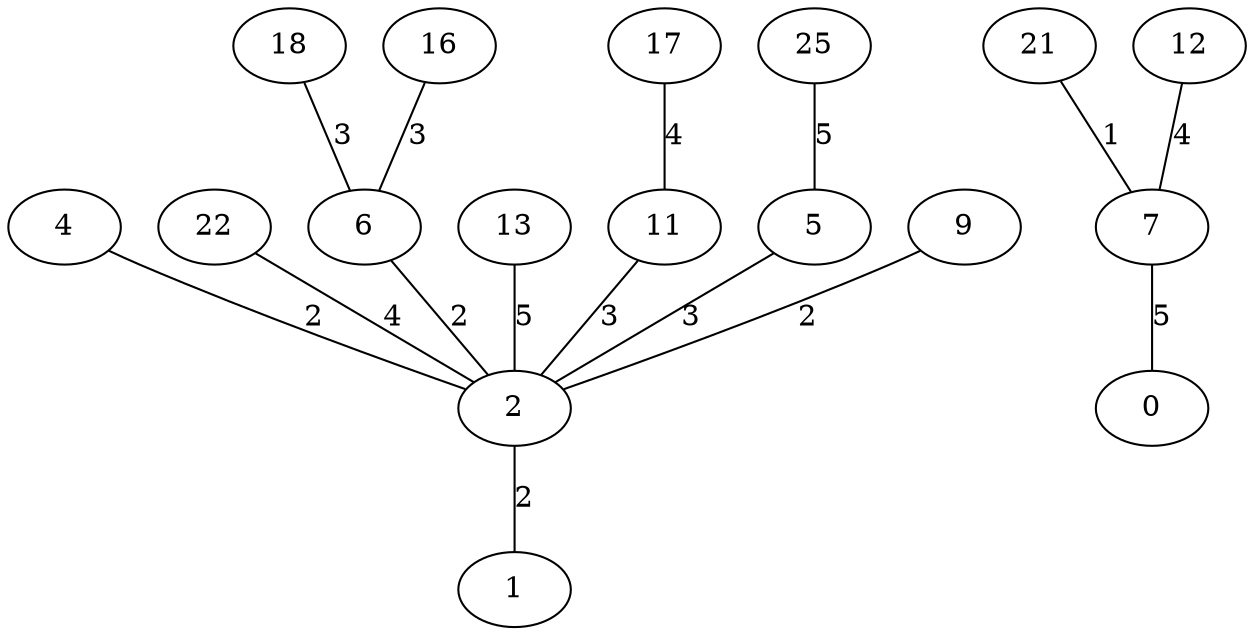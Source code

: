 graph{
   4;
   25;
   0;
   21;
   18;
   22;
   1;
   2;
   6;
   13;
   17;
   7;
   11;
   16;
   5;
   9;
   12;
   4 -- 2 [label="2"];
   11 -- 2 [label="3"];
   6 -- 2 [label="2"];
   18 -- 6 [label="3"];
   21 -- 7 [label="1"];
   25 -- 5 [label="5"];
   16 -- 6 [label="3"];
   22 -- 2 [label="4"];
   12 -- 7 [label="4"];
   13 -- 2 [label="5"];
   9 -- 2 [label="2"];
   7 -- 0 [label="5"];
   5 -- 2 [label="3"];
   17 -- 11 [label="4"];
   2 -- 1 [label="2"];
}